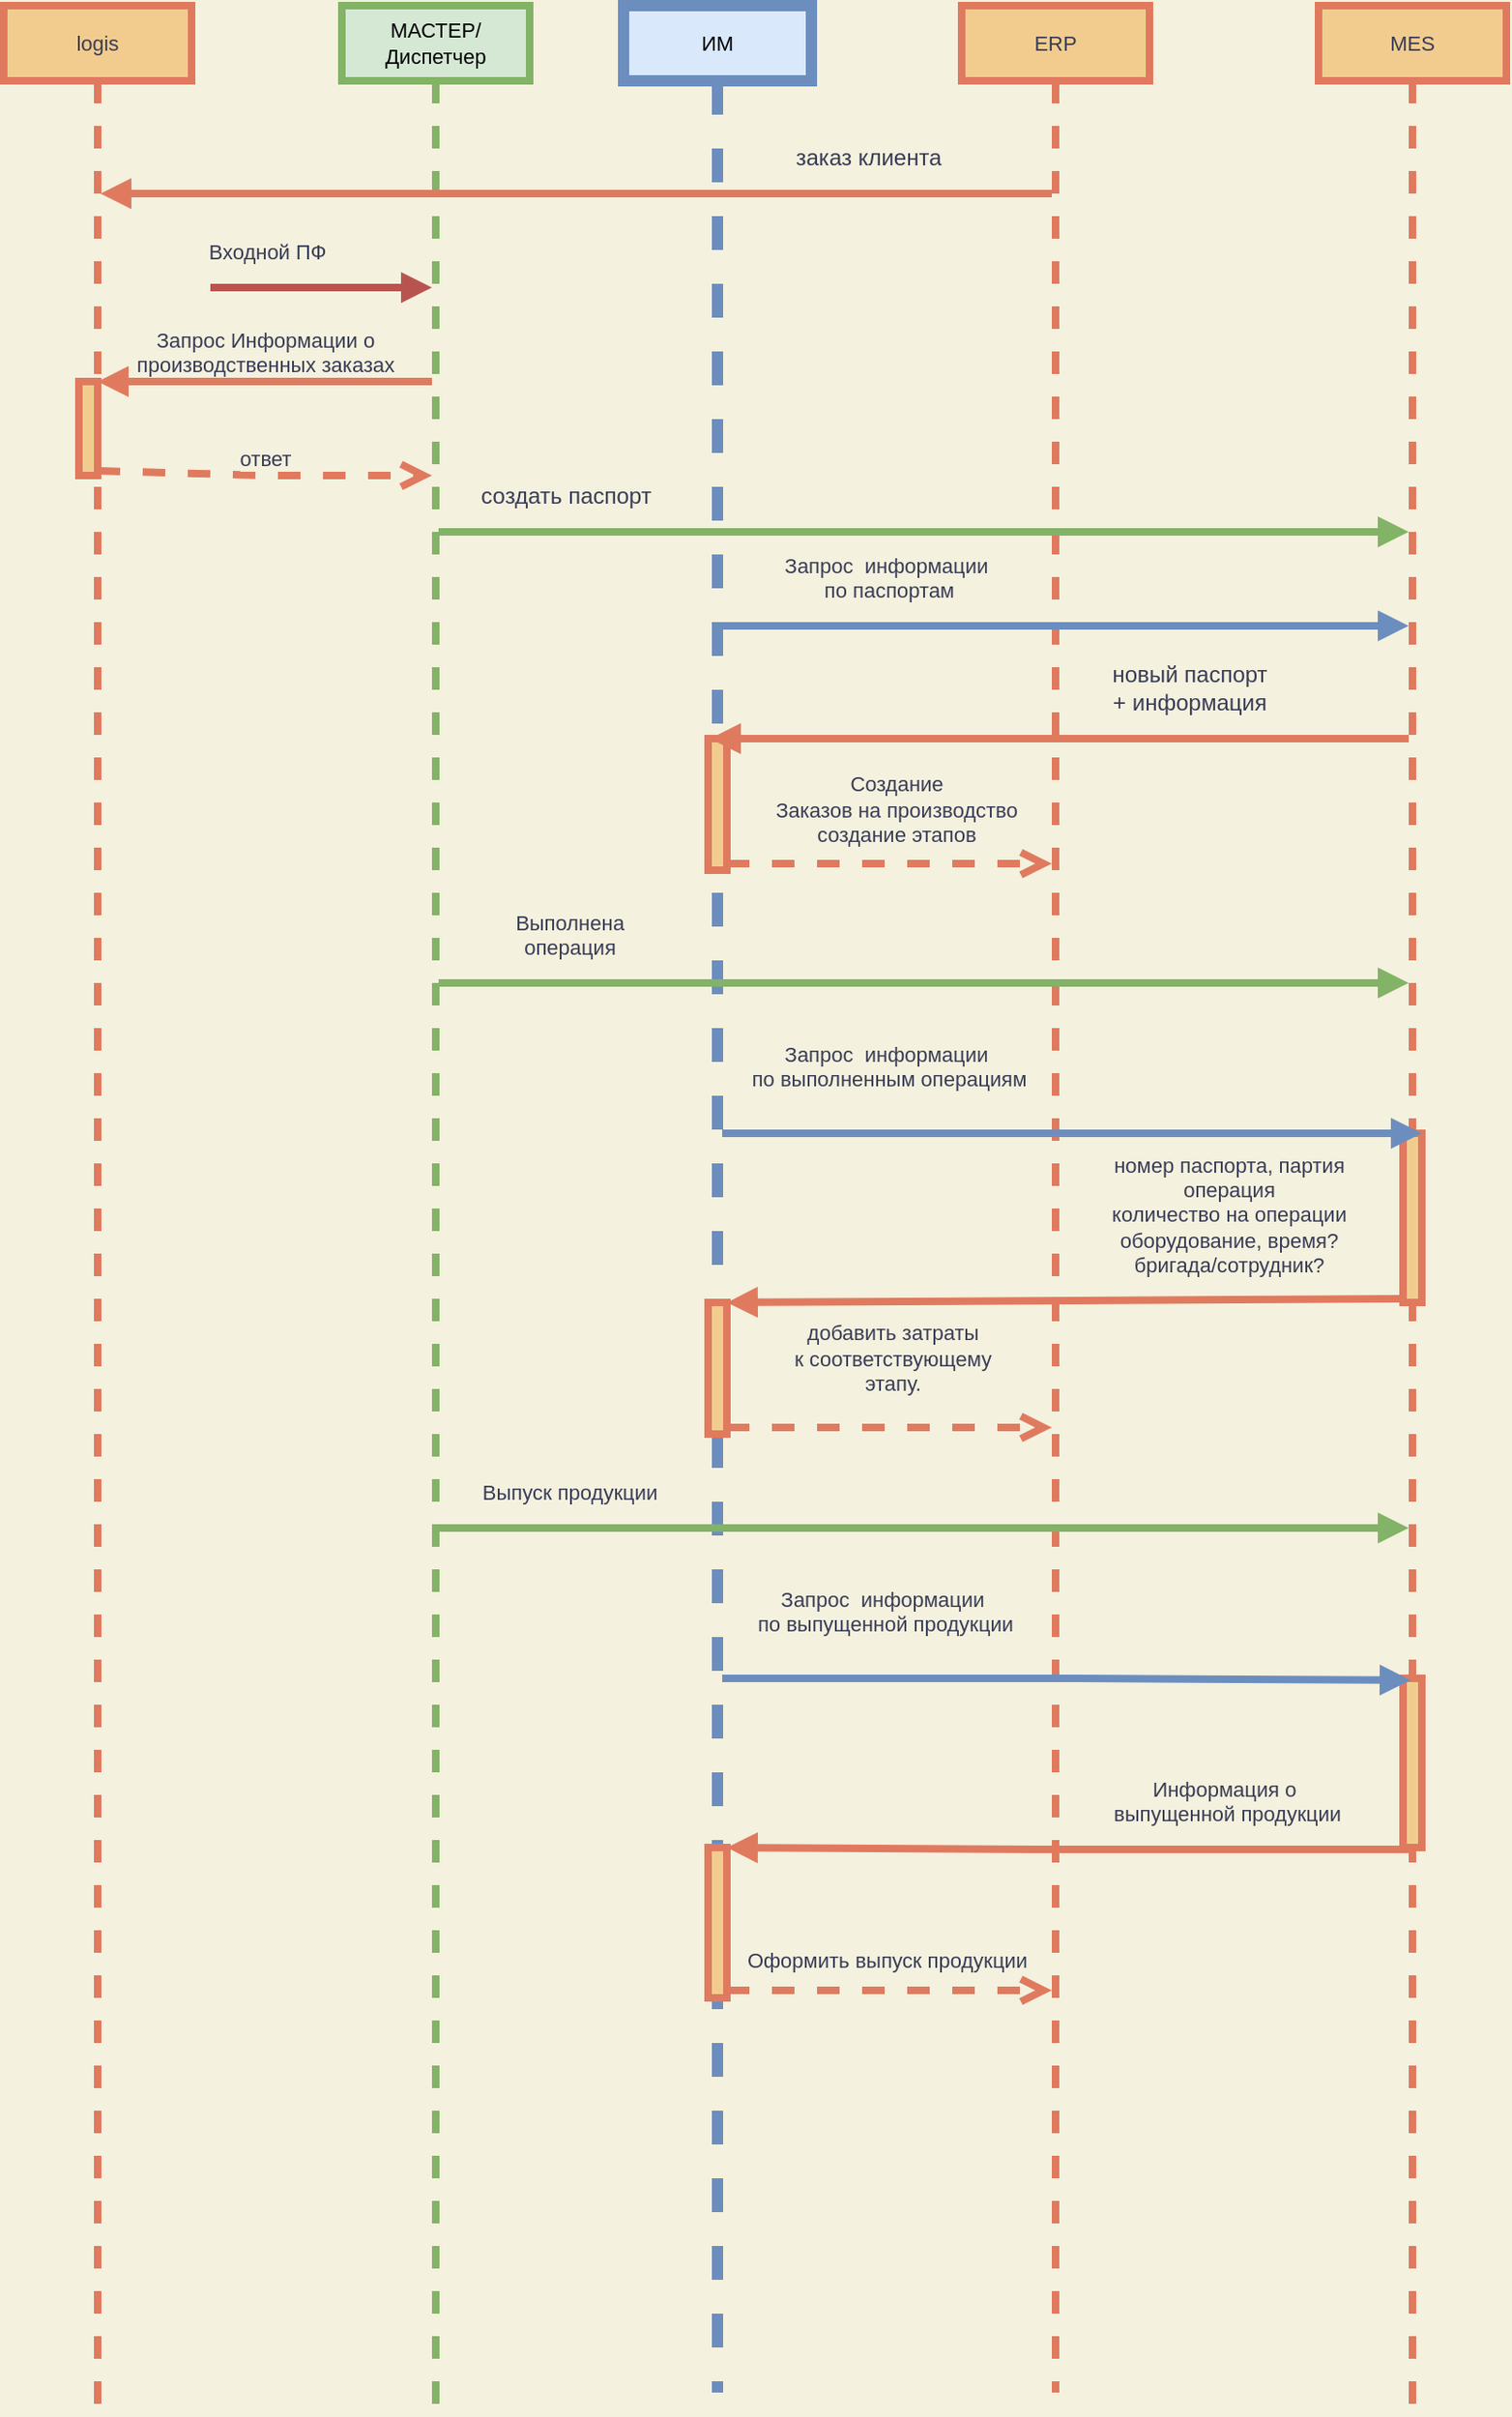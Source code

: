 <mxfile version="20.2.3" type="device"><diagram id="qzb_Do-iJ4fqNY2eA37Q" name="Page-1"><mxGraphModel dx="1422" dy="905" grid="1" gridSize="10" guides="1" tooltips="1" connect="1" arrows="1" fold="1" page="1" pageScale="1" pageWidth="827" pageHeight="1169" background="#F4F1DE" math="0" shadow="0"><root><mxCell id="0"/><mxCell id="1" parent="0"/><mxCell id="Vuk4d7pMIQNibnu8kTX9-1" value="logis" style="shape=umlLifeline;perimeter=lifelinePerimeter;whiteSpace=wrap;html=1;container=1;collapsible=0;recursiveResize=0;outlineConnect=0;fillColor=#F2CC8F;strokeColor=#E07A5F;fontColor=#393C56;fontSize=11;spacing=2;strokeWidth=4;" parent="1" vertex="1"><mxGeometry x="10" y="40" width="100" height="1280" as="geometry"/></mxCell><mxCell id="vSRWhpoRoO1HcDTeK3Qn-16" value="" style="html=1;points=[];perimeter=orthogonalPerimeter;rounded=0;sketch=0;fontColor=#393C56;strokeColor=#E07A5F;fillColor=#F2CC8F;strokeWidth=4;" parent="Vuk4d7pMIQNibnu8kTX9-1" vertex="1"><mxGeometry x="40" y="200" width="10" height="50" as="geometry"/></mxCell><mxCell id="Vuk4d7pMIQNibnu8kTX9-2" value="ИМ" style="shape=umlLifeline;perimeter=lifelinePerimeter;whiteSpace=wrap;html=1;container=1;collapsible=0;recursiveResize=0;outlineConnect=0;fillColor=#dae8fc;strokeColor=#6c8ebf;fontSize=11;spacing=2;strokeWidth=6;" parent="1" vertex="1"><mxGeometry x="340" y="40" width="100" height="1270" as="geometry"/></mxCell><mxCell id="vSRWhpoRoO1HcDTeK3Qn-22" value="" style="html=1;points=[];perimeter=orthogonalPerimeter;rounded=0;sketch=0;fontColor=#393C56;strokeColor=#E07A5F;fillColor=#F2CC8F;strokeWidth=4;" parent="Vuk4d7pMIQNibnu8kTX9-2" vertex="1"><mxGeometry x="45" y="390" width="10" height="70" as="geometry"/></mxCell><mxCell id="vSRWhpoRoO1HcDTeK3Qn-25" value="" style="html=1;points=[];perimeter=orthogonalPerimeter;rounded=0;sketch=0;fontColor=#393C56;strokeColor=#E07A5F;fillColor=#F2CC8F;strokeWidth=4;" parent="Vuk4d7pMIQNibnu8kTX9-2" vertex="1"><mxGeometry x="45" y="690" width="10" height="70" as="geometry"/></mxCell><mxCell id="vSRWhpoRoO1HcDTeK3Qn-29" value="" style="html=1;points=[];perimeter=orthogonalPerimeter;rounded=0;sketch=0;fontColor=#393C56;strokeColor=#E07A5F;fillColor=#F2CC8F;strokeWidth=4;" parent="Vuk4d7pMIQNibnu8kTX9-2" vertex="1"><mxGeometry x="45" y="980" width="10" height="80" as="geometry"/></mxCell><mxCell id="Vuk4d7pMIQNibnu8kTX9-3" value="ERP" style="shape=umlLifeline;perimeter=lifelinePerimeter;whiteSpace=wrap;html=1;container=1;collapsible=0;recursiveResize=0;outlineConnect=0;fillColor=#F2CC8F;strokeColor=#E07A5F;fontColor=#393C56;fontSize=11;spacing=2;strokeWidth=4;" parent="1" vertex="1"><mxGeometry x="520" y="40" width="100" height="1270" as="geometry"/></mxCell><mxCell id="Vuk4d7pMIQNibnu8kTX9-4" value="MES" style="shape=umlLifeline;perimeter=lifelinePerimeter;whiteSpace=wrap;html=1;container=1;collapsible=0;recursiveResize=0;outlineConnect=0;fillColor=#F2CC8F;strokeColor=#E07A5F;fontColor=#393C56;fontSize=11;spacing=2;strokeWidth=4;" parent="1" vertex="1"><mxGeometry x="710" y="40" width="100" height="1280" as="geometry"/></mxCell><mxCell id="vSRWhpoRoO1HcDTeK3Qn-32" value="" style="html=1;points=[];perimeter=orthogonalPerimeter;rounded=0;sketch=0;fontColor=#393C56;strokeColor=#E07A5F;strokeWidth=4;fillColor=#F2CC8F;" parent="Vuk4d7pMIQNibnu8kTX9-4" vertex="1"><mxGeometry x="45" y="600" width="10" height="90" as="geometry"/></mxCell><mxCell id="g__-0Tr-NeN0hwAYI0EZ-1" value="" style="html=1;points=[];perimeter=orthogonalPerimeter;rounded=0;sketch=0;fontColor=#393C56;strokeColor=#E07A5F;strokeWidth=4;fillColor=#F2CC8F;" vertex="1" parent="Vuk4d7pMIQNibnu8kTX9-4"><mxGeometry x="45" y="890" width="10" height="90" as="geometry"/></mxCell><mxCell id="vSRWhpoRoO1HcDTeK3Qn-4" value="МАСТЕР/Диспетчер" style="shape=umlLifeline;perimeter=lifelinePerimeter;whiteSpace=wrap;html=1;container=1;collapsible=0;recursiveResize=0;outlineConnect=0;fillColor=#d5e8d4;strokeColor=#82b366;fontSize=11;spacing=2;strokeWidth=4;" parent="1" vertex="1"><mxGeometry x="190" y="40" width="100" height="1280" as="geometry"/></mxCell><mxCell id="vSRWhpoRoO1HcDTeK3Qn-8" value="&lt;div style=&quot;font-size: 12px;&quot;&gt;создать паспорт&lt;/div&gt;" style="html=1;verticalAlign=bottom;endArrow=block;rounded=0;strokeColor=#82b366;fontColor=#393C56;labelBackgroundColor=#F4F1DE;fontSize=12;spacing=2;strokeWidth=4;fillColor=#d5e8d4;" parent="1" source="vSRWhpoRoO1HcDTeK3Qn-4" target="Vuk4d7pMIQNibnu8kTX9-4" edge="1"><mxGeometry x="-0.74" y="10" width="80" relative="1" as="geometry"><mxPoint x="220" y="230" as="sourcePoint"/><mxPoint x="408" y="230" as="targetPoint"/><mxPoint as="offset"/><Array as="points"><mxPoint x="500" y="320"/></Array></mxGeometry></mxCell><mxCell id="vSRWhpoRoO1HcDTeK3Qn-12" value="Входной ПФ" style="html=1;verticalAlign=bottom;endArrow=block;rounded=1;sketch=0;fontColor=#393C56;strokeColor=#b85450;fillColor=#f8cecc;curved=0;strokeWidth=4;labelBackgroundColor=#F4F1DE;" parent="1" target="vSRWhpoRoO1HcDTeK3Qn-4" edge="1"><mxGeometry x="-0.5" y="10" width="80" relative="1" as="geometry"><mxPoint x="120" y="190" as="sourcePoint"/><mxPoint x="220" y="210" as="targetPoint"/><Array as="points"><mxPoint x="190" y="190"/></Array><mxPoint as="offset"/></mxGeometry></mxCell><mxCell id="vSRWhpoRoO1HcDTeK3Qn-17" value="Запрос Информации о &lt;br&gt;производственных заказах" style="html=1;verticalAlign=bottom;endArrow=block;entryX=1;entryY=0;rounded=1;sketch=0;fontColor=#393C56;strokeColor=#E07A5F;strokeWidth=4;fillColor=#F2CC8F;curved=0;labelBackgroundColor=#F4F1DE;" parent="1" source="vSRWhpoRoO1HcDTeK3Qn-4" target="vSRWhpoRoO1HcDTeK3Qn-16" edge="1"><mxGeometry relative="1" as="geometry"><mxPoint x="130" y="230" as="sourcePoint"/></mxGeometry></mxCell><mxCell id="vSRWhpoRoO1HcDTeK3Qn-18" value="ответ" style="html=1;verticalAlign=bottom;endArrow=open;dashed=1;endSize=8;exitX=1;exitY=0.95;rounded=1;sketch=0;fontColor=#393C56;strokeColor=#E07A5F;strokeWidth=4;fillColor=#F2CC8F;curved=0;labelBackgroundColor=#F4F1DE;" parent="1" source="vSRWhpoRoO1HcDTeK3Qn-16" target="vSRWhpoRoO1HcDTeK3Qn-4" edge="1"><mxGeometry relative="1" as="geometry"><mxPoint x="130" y="287" as="targetPoint"/><Array as="points"><mxPoint x="150" y="290"/></Array></mxGeometry></mxCell><mxCell id="vSRWhpoRoO1HcDTeK3Qn-24" value="&lt;div&gt;Создание&lt;br&gt;&lt;/div&gt;&lt;div&gt;Заказов на производство&lt;/div&gt;&lt;div&gt;создание этапов&lt;/div&gt;" style="html=1;verticalAlign=bottom;endArrow=open;dashed=1;endSize=8;exitX=1;exitY=0.95;rounded=1;sketch=0;fontColor=#393C56;strokeColor=#E07A5F;strokeWidth=4;fillColor=#F2CC8F;curved=0;labelBackgroundColor=#F4F1DE;" parent="1" source="vSRWhpoRoO1HcDTeK3Qn-22" target="Vuk4d7pMIQNibnu8kTX9-3" edge="1"><mxGeometry x="0.038" y="7" relative="1" as="geometry"><mxPoint x="445" y="477" as="targetPoint"/><mxPoint as="offset"/></mxGeometry></mxCell><mxCell id="vSRWhpoRoO1HcDTeK3Qn-23" value="&lt;span style=&quot;font-size: 12px; background-color: rgb(244, 241, 222);&quot;&gt;новый паспорт&lt;/span&gt;&lt;br style=&quot;font-size: 12px;&quot;&gt;&lt;span style=&quot;font-size: 12px; background-color: rgb(244, 241, 222);&quot;&gt;+ информация&lt;/span&gt;" style="html=1;verticalAlign=bottom;endArrow=block;rounded=1;sketch=0;fontColor=#393C56;strokeColor=#E07A5F;strokeWidth=4;fillColor=#F2CC8F;curved=0;labelBackgroundColor=#F4F1DE;entryX=0.1;entryY=0;entryDx=0;entryDy=0;entryPerimeter=0;" parent="1" source="Vuk4d7pMIQNibnu8kTX9-4" target="vSRWhpoRoO1HcDTeK3Qn-22" edge="1"><mxGeometry x="-0.367" y="-10" relative="1" as="geometry"><mxPoint x="445" y="420" as="sourcePoint"/><mxPoint x="460" y="440" as="targetPoint"/><mxPoint as="offset"/></mxGeometry></mxCell><mxCell id="vSRWhpoRoO1HcDTeK3Qn-26" value="&lt;div&gt;номер паспорта, партия&lt;/div&gt;&lt;div&gt;операция&lt;/div&gt;&lt;div&gt;количество на операции&lt;/div&gt;&lt;div&gt;оборудование, время?&lt;/div&gt;&lt;div&gt;бригада/сотрудник?&lt;/div&gt;" style="html=1;verticalAlign=bottom;endArrow=block;entryX=1;entryY=0;rounded=1;sketch=0;fontColor=#393C56;strokeColor=#E07A5F;strokeWidth=4;fillColor=#F2CC8F;curved=0;labelBackgroundColor=#F4F1DE;exitX=0.2;exitY=0.978;exitDx=0;exitDy=0;exitPerimeter=0;" parent="1" source="vSRWhpoRoO1HcDTeK3Qn-32" target="vSRWhpoRoO1HcDTeK3Qn-25" edge="1"><mxGeometry x="-0.474" y="-10" relative="1" as="geometry"><mxPoint x="450" y="620" as="sourcePoint"/><mxPoint as="offset"/></mxGeometry></mxCell><mxCell id="vSRWhpoRoO1HcDTeK3Qn-27" value="&lt;div&gt;добавить затраты&lt;br&gt;&lt;/div&gt;&lt;div&gt;к соответствующему&lt;/div&gt;&lt;div&gt;этапу.&lt;/div&gt;" style="html=1;verticalAlign=bottom;endArrow=open;dashed=1;endSize=8;exitX=1;exitY=0.95;rounded=1;sketch=0;fontColor=#393C56;strokeColor=#E07A5F;strokeWidth=4;fillColor=#F2CC8F;curved=0;labelBackgroundColor=#F4F1DE;" parent="1" source="vSRWhpoRoO1HcDTeK3Qn-25" target="Vuk4d7pMIQNibnu8kTX9-3" edge="1"><mxGeometry x="0.011" y="15" relative="1" as="geometry"><mxPoint x="450" y="677" as="targetPoint"/><mxPoint as="offset"/></mxGeometry></mxCell><mxCell id="vSRWhpoRoO1HcDTeK3Qn-31" value="&lt;div&gt;Оформить выпуск продукции&lt;/div&gt;" style="html=1;verticalAlign=bottom;endArrow=open;dashed=1;endSize=8;exitX=1;exitY=0.95;rounded=1;sketch=0;fontColor=#393C56;strokeColor=#E07A5F;strokeWidth=4;fillColor=#F2CC8F;curved=0;labelBackgroundColor=#F4F1DE;" parent="1" source="vSRWhpoRoO1HcDTeK3Qn-29" target="Vuk4d7pMIQNibnu8kTX9-3" edge="1"><mxGeometry x="-0.017" y="7" relative="1" as="geometry"><mxPoint x="455" y="917" as="targetPoint"/><mxPoint as="offset"/></mxGeometry></mxCell><mxCell id="vSRWhpoRoO1HcDTeK3Qn-30" value="&lt;div&gt;Информация о&amp;nbsp;&lt;/div&gt;выпущенной продукции" style="html=1;verticalAlign=bottom;endArrow=block;entryX=1;entryY=0;rounded=1;sketch=0;fontColor=#393C56;strokeColor=#E07A5F;strokeWidth=4;fillColor=#F2CC8F;curved=0;labelBackgroundColor=#F4F1DE;exitX=0.5;exitY=1.011;exitDx=0;exitDy=0;exitPerimeter=0;" parent="1" source="g__-0Tr-NeN0hwAYI0EZ-1" target="vSRWhpoRoO1HcDTeK3Qn-29" edge="1"><mxGeometry x="-0.46" y="-10" relative="1" as="geometry"><mxPoint x="455" y="860" as="sourcePoint"/><mxPoint as="offset"/><Array as="points"><mxPoint x="570" y="1021"/></Array></mxGeometry></mxCell><mxCell id="vSRWhpoRoO1HcDTeK3Qn-33" value="Запрос&amp;nbsp; информации&amp;nbsp; &lt;br&gt;по выполненным операциям" style="html=1;verticalAlign=bottom;endArrow=block;entryX=1;entryY=0;rounded=1;sketch=0;fontColor=#393C56;strokeColor=#6c8ebf;fillColor=#dae8fc;curved=0;strokeWidth=4;labelBackgroundColor=#F4F1DE;;" parent="1" source="Vuk4d7pMIQNibnu8kTX9-2" target="vSRWhpoRoO1HcDTeK3Qn-32" edge="1"><mxGeometry x="-0.528" y="20" relative="1" as="geometry"><mxPoint x="825" y="660" as="sourcePoint"/><mxPoint as="offset"/></mxGeometry></mxCell><mxCell id="vSRWhpoRoO1HcDTeK3Qn-28" value="Выполнена&lt;br&gt;операция" style="html=1;verticalAlign=bottom;endArrow=block;rounded=1;sketch=0;fontColor=#393C56;strokeColor=#82b366;strokeWidth=4;fillColor=#d5e8d4;curved=0;labelBackgroundColor=#F4F1DE;" parent="1" source="vSRWhpoRoO1HcDTeK3Qn-4" target="Vuk4d7pMIQNibnu8kTX9-4" edge="1"><mxGeometry x="-0.73" y="10" width="80" relative="1" as="geometry"><mxPoint x="240" y="520" as="sourcePoint"/><mxPoint x="320" y="520" as="targetPoint"/><Array as="points"><mxPoint x="490" y="560"/></Array><mxPoint as="offset"/></mxGeometry></mxCell><mxCell id="vSRWhpoRoO1HcDTeK3Qn-35" value="Запрос&amp;nbsp; информации&amp;nbsp; &lt;br&gt;по паспортам" style="html=1;verticalAlign=bottom;endArrow=block;rounded=1;sketch=0;fontColor=#393C56;strokeColor=#6c8ebf;fillColor=#dae8fc;curved=0;strokeWidth=4;labelBackgroundColor=#F4F1DE;;" parent="1" source="Vuk4d7pMIQNibnu8kTX9-2" target="Vuk4d7pMIQNibnu8kTX9-4" edge="1"><mxGeometry x="-0.519" y="10" relative="1" as="geometry"><mxPoint x="395" y="380" as="sourcePoint"/><mxPoint x="755" y="380" as="targetPoint"/><mxPoint as="offset"/><Array as="points"><mxPoint x="570" y="370"/></Array></mxGeometry></mxCell><mxCell id="41F6tux04fQYFuGKYfpf-5" value="заказ клиента" style="html=1;verticalAlign=bottom;endArrow=block;rounded=0;strokeColor=#E07A5F;fontColor=#393C56;labelBackgroundColor=#F4F1DE;fontSize=12;spacing=2;strokeWidth=4;" parent="1" source="Vuk4d7pMIQNibnu8kTX9-3" target="Vuk4d7pMIQNibnu8kTX9-1" edge="1"><mxGeometry x="-0.613" y="-10" width="80" relative="1" as="geometry"><mxPoint x="570" y="130" as="sourcePoint"/><mxPoint x="650" y="130" as="targetPoint"/><Array as="points"><mxPoint x="340" y="140"/></Array><mxPoint as="offset"/></mxGeometry></mxCell><mxCell id="41F6tux04fQYFuGKYfpf-6" value="Выпуск продукции" style="html=1;verticalAlign=bottom;endArrow=block;rounded=1;sketch=0;fontColor=#393C56;strokeColor=#82b366;strokeWidth=4;fillColor=#d5e8d4;curved=0;labelBackgroundColor=#F4F1DE;" parent="1" source="vSRWhpoRoO1HcDTeK3Qn-4" target="Vuk4d7pMIQNibnu8kTX9-4" edge="1"><mxGeometry x="-0.735" y="10" width="80" relative="1" as="geometry"><mxPoint x="251.5" y="570" as="sourcePoint"/><mxPoint x="768" y="570" as="targetPoint"/><Array as="points"><mxPoint x="500" y="850"/></Array><mxPoint x="1" as="offset"/></mxGeometry></mxCell><mxCell id="g__-0Tr-NeN0hwAYI0EZ-2" value="Запрос&amp;nbsp; информации&amp;nbsp; &lt;br&gt;по выпущенной продукции" style="html=1;verticalAlign=bottom;endArrow=block;entryX=0.4;entryY=0.011;rounded=1;sketch=0;fontColor=#393C56;strokeColor=#6c8ebf;fillColor=#dae8fc;curved=0;strokeWidth=4;labelBackgroundColor=#F4F1DE;;entryDx=0;entryDy=0;entryPerimeter=0;" edge="1" parent="1" source="Vuk4d7pMIQNibnu8kTX9-2" target="g__-0Tr-NeN0hwAYI0EZ-1"><mxGeometry x="-0.528" y="20" relative="1" as="geometry"><mxPoint x="380" y="971" as="sourcePoint"/><mxPoint as="offset"/><mxPoint x="765" y="930" as="targetPoint"/><Array as="points"><mxPoint x="570" y="930"/></Array></mxGeometry></mxCell></root></mxGraphModel></diagram></mxfile>